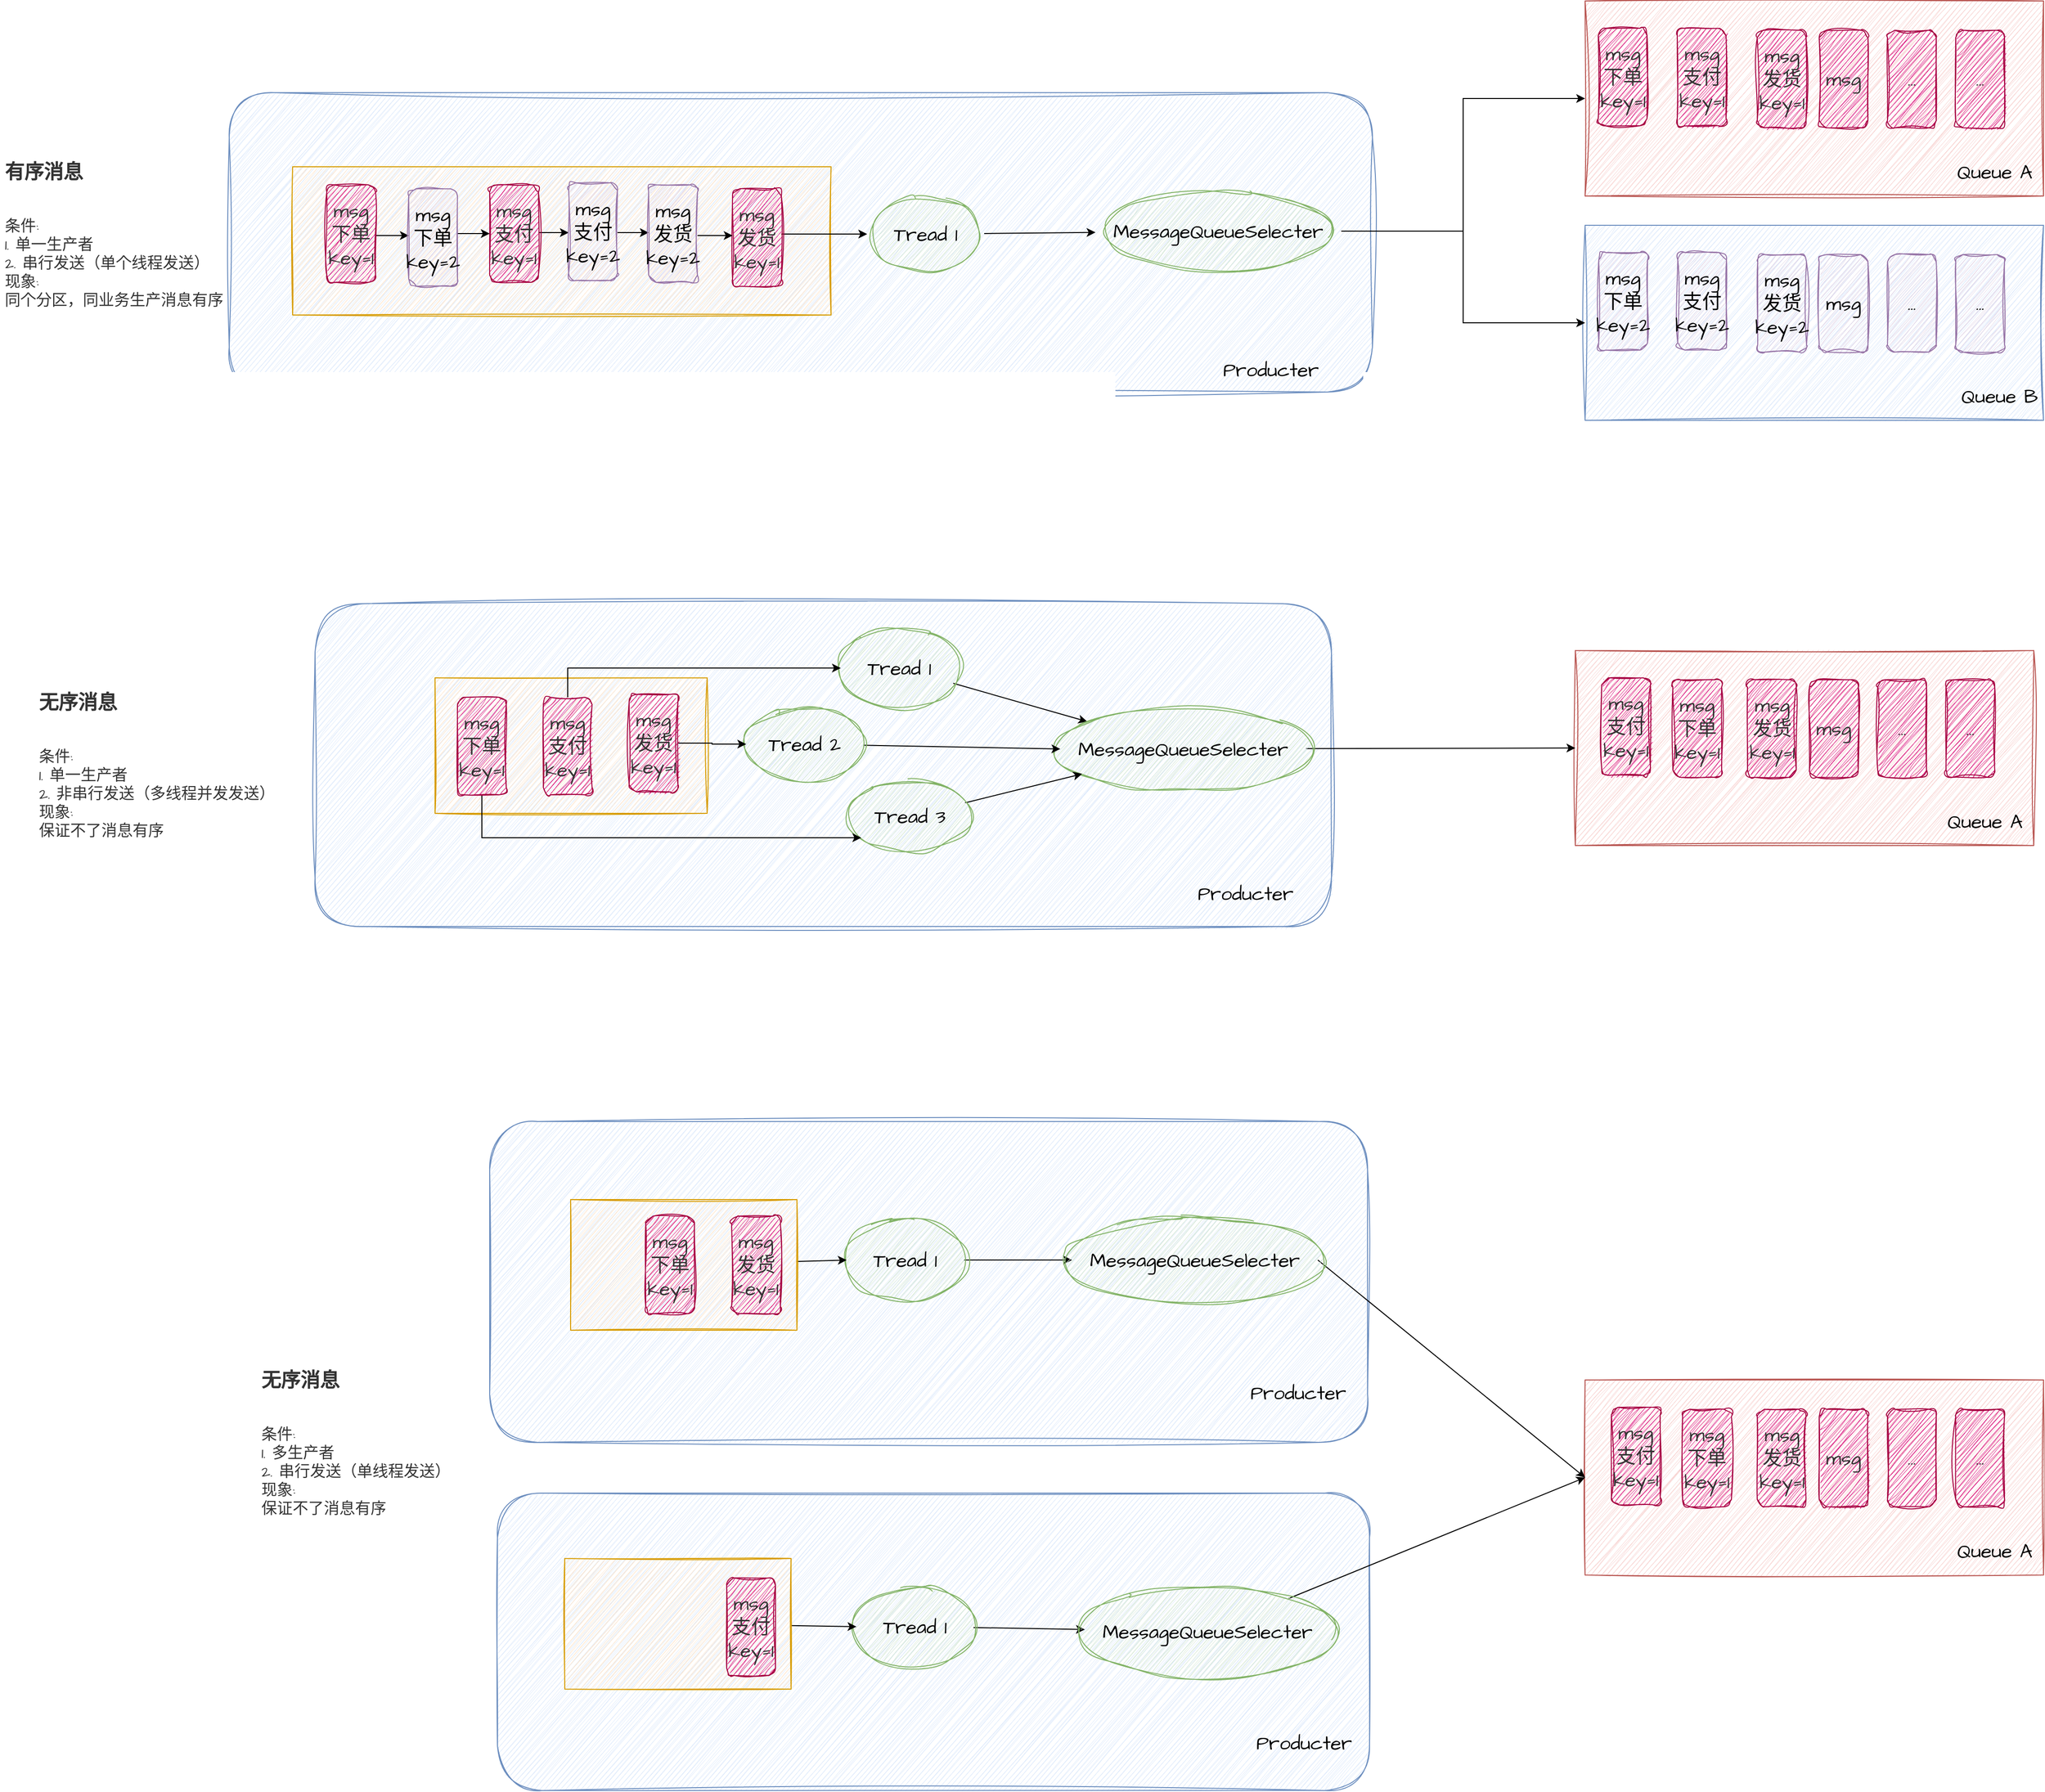 <mxfile version="20.4.1" type="github">
  <diagram id="t6OHfR6FmyxQkKUDszNN" name="第 1 页">
    <mxGraphModel dx="3137" dy="736" grid="0" gridSize="10" guides="1" tooltips="1" connect="1" arrows="1" fold="1" page="1" pageScale="1" pageWidth="827" pageHeight="1169" math="0" shadow="0">
      <root>
        <mxCell id="0" />
        <mxCell id="1" parent="0" />
        <mxCell id="eC4Hnao7uJymBbSfjqEv-2" value="" style="rounded=1;whiteSpace=wrap;html=1;sketch=1;hachureGap=4;jiggle=2;fontFamily=Architects Daughter;fontSource=https%3A%2F%2Ffonts.googleapis.com%2Fcss%3Ffamily%3DArchitects%2BDaughter;fontSize=20;fillColor=#dae8fc;strokeColor=#6c8ebf;" parent="1" vertex="1">
          <mxGeometry x="-1210" y="114" width="1172" height="307" as="geometry" />
        </mxCell>
        <mxCell id="eC4Hnao7uJymBbSfjqEv-3" value="" style="rounded=0;whiteSpace=wrap;html=1;sketch=1;hachureGap=4;jiggle=2;fontFamily=Architects Daughter;fontSource=https%3A%2F%2Ffonts.googleapis.com%2Fcss%3Ffamily%3DArchitects%2BDaughter;fontSize=20;fillColor=#f8cecc;strokeColor=#b85450;" parent="1" vertex="1">
          <mxGeometry x="180" y="20" width="470" height="200" as="geometry" />
        </mxCell>
        <mxCell id="eC4Hnao7uJymBbSfjqEv-7" value="Queue A" style="text;html=1;strokeColor=none;fillColor=none;align=center;verticalAlign=middle;whiteSpace=wrap;rounded=0;sketch=1;hachureGap=4;jiggle=2;fontFamily=Architects Daughter;fontSource=https%3A%2F%2Ffonts.googleapis.com%2Fcss%3Ffamily%3DArchitects%2BDaughter;fontSize=20;" parent="1" vertex="1">
          <mxGeometry x="560" y="180" width="80" height="30" as="geometry" />
        </mxCell>
        <mxCell id="eC4Hnao7uJymBbSfjqEv-11" value="msg" style="rounded=1;whiteSpace=wrap;html=1;sketch=1;hachureGap=4;jiggle=2;fontFamily=Architects Daughter;fontSource=https%3A%2F%2Ffonts.googleapis.com%2Fcss%3Ffamily%3DArchitects%2BDaughter;fontSize=20;fillColor=#d80073;strokeColor=#A50040;fontColor=#333333;" parent="1" vertex="1">
          <mxGeometry x="420" y="50" width="50" height="100" as="geometry" />
        </mxCell>
        <mxCell id="eC4Hnao7uJymBbSfjqEv-12" value="..." style="rounded=1;whiteSpace=wrap;html=1;sketch=1;hachureGap=4;jiggle=2;fontFamily=Architects Daughter;fontSource=https%3A%2F%2Ffonts.googleapis.com%2Fcss%3Ffamily%3DArchitects%2BDaughter;fontSize=20;fillColor=#d80073;strokeColor=#A50040;fontColor=#333333;" parent="1" vertex="1">
          <mxGeometry x="490" y="50" width="50" height="100" as="geometry" />
        </mxCell>
        <mxCell id="eC4Hnao7uJymBbSfjqEv-13" value="..." style="rounded=1;whiteSpace=wrap;html=1;sketch=1;hachureGap=4;jiggle=2;fontFamily=Architects Daughter;fontSource=https%3A%2F%2Ffonts.googleapis.com%2Fcss%3Ffamily%3DArchitects%2BDaughter;fontSize=20;fillColor=#d80073;strokeColor=#A50040;fontColor=#333333;" parent="1" vertex="1">
          <mxGeometry x="560" y="50" width="50" height="100" as="geometry" />
        </mxCell>
        <mxCell id="6XqoCP99UkAgxWEzy2gV-2" style="rounded=0;orthogonalLoop=1;jettySize=auto;html=1;" edge="1" parent="1" source="eC4Hnao7uJymBbSfjqEv-17" target="6XqoCP99UkAgxWEzy2gV-1">
          <mxGeometry relative="1" as="geometry" />
        </mxCell>
        <mxCell id="eC4Hnao7uJymBbSfjqEv-17" value="Tread 1" style="ellipse;whiteSpace=wrap;html=1;sketch=1;hachureGap=4;jiggle=2;fontFamily=Architects Daughter;fontSource=https%3A%2F%2Ffonts.googleapis.com%2Fcss%3Ffamily%3DArchitects%2BDaughter;fontSize=20;fillColor=#d5e8d4;strokeColor=#82b366;" parent="1" vertex="1">
          <mxGeometry x="-556" y="219" width="120" height="80" as="geometry" />
        </mxCell>
        <mxCell id="eC4Hnao7uJymBbSfjqEv-18" value="Producter" style="text;html=1;strokeColor=none;fillColor=none;align=center;verticalAlign=middle;whiteSpace=wrap;rounded=0;sketch=1;hachureGap=4;jiggle=2;fontFamily=Architects Daughter;fontSource=https%3A%2F%2Ffonts.googleapis.com%2Fcss%3Ffamily%3DArchitects%2BDaughter;fontSize=20;" parent="1" vertex="1">
          <mxGeometry x="-172" y="383" width="60" height="30" as="geometry" />
        </mxCell>
        <mxCell id="eC4Hnao7uJymBbSfjqEv-19" value="" style="rounded=0;whiteSpace=wrap;html=1;sketch=1;hachureGap=4;jiggle=2;fontFamily=Architects Daughter;fontSource=https%3A%2F%2Ffonts.googleapis.com%2Fcss%3Ffamily%3DArchitects%2BDaughter;fontSize=20;fillColor=#dae8fc;strokeColor=#6c8ebf;" parent="1" vertex="1">
          <mxGeometry x="180" y="250" width="470" height="200" as="geometry" />
        </mxCell>
        <mxCell id="eC4Hnao7uJymBbSfjqEv-20" value="Queue B" style="text;html=1;strokeColor=none;fillColor=none;align=center;verticalAlign=middle;whiteSpace=wrap;rounded=0;sketch=1;hachureGap=4;jiggle=2;fontFamily=Architects Daughter;fontSource=https%3A%2F%2Ffonts.googleapis.com%2Fcss%3Ffamily%3DArchitects%2BDaughter;fontSize=20;" parent="1" vertex="1">
          <mxGeometry x="560" y="410" width="90" height="30" as="geometry" />
        </mxCell>
        <mxCell id="eC4Hnao7uJymBbSfjqEv-24" value="msg" style="rounded=1;whiteSpace=wrap;html=1;sketch=1;hachureGap=4;jiggle=2;fontFamily=Architects Daughter;fontSource=https%3A%2F%2Ffonts.googleapis.com%2Fcss%3Ffamily%3DArchitects%2BDaughter;fontSize=20;fillColor=#e1d5e7;strokeColor=#9673a6;" parent="1" vertex="1">
          <mxGeometry x="420" y="280" width="50" height="100" as="geometry" />
        </mxCell>
        <mxCell id="eC4Hnao7uJymBbSfjqEv-25" value="..." style="rounded=1;whiteSpace=wrap;html=1;sketch=1;hachureGap=4;jiggle=2;fontFamily=Architects Daughter;fontSource=https%3A%2F%2Ffonts.googleapis.com%2Fcss%3Ffamily%3DArchitects%2BDaughter;fontSize=20;fillColor=#e1d5e7;strokeColor=#9673a6;" parent="1" vertex="1">
          <mxGeometry x="490" y="280" width="50" height="100" as="geometry" />
        </mxCell>
        <mxCell id="eC4Hnao7uJymBbSfjqEv-26" value="..." style="rounded=1;whiteSpace=wrap;html=1;sketch=1;hachureGap=4;jiggle=2;fontFamily=Architects Daughter;fontSource=https%3A%2F%2Ffonts.googleapis.com%2Fcss%3Ffamily%3DArchitects%2BDaughter;fontSize=20;fillColor=#e1d5e7;strokeColor=#9673a6;" parent="1" vertex="1">
          <mxGeometry x="560" y="280" width="50" height="100" as="geometry" />
        </mxCell>
        <mxCell id="eC4Hnao7uJymBbSfjqEv-27" value="&lt;h1&gt;&lt;font style=&quot;font-size: 20px; line-height: 0.8;&quot;&gt;有序消息&lt;/font&gt;&lt;/h1&gt;&lt;div style=&quot;font-size: 16px;&quot;&gt;条件:&lt;/div&gt;&lt;div style=&quot;font-size: 16px;&quot;&gt;1. 单一生产者&lt;/div&gt;&lt;div style=&quot;font-size: 16px;&quot;&gt;&lt;font style=&quot;font-size: 16px;&quot;&gt;2. 串行发送（单个线程发送）&lt;/font&gt;&lt;/div&gt;&lt;div style=&quot;font-size: 16px;&quot;&gt;现象:&lt;/div&gt;&lt;div style=&quot;font-size: 16px;&quot;&gt;同个分区，同业务生产消息有序&lt;/div&gt;" style="text;html=1;strokeColor=none;fillColor=none;spacing=5;spacingTop=-20;whiteSpace=wrap;overflow=hidden;rounded=0;sketch=1;hachureGap=4;jiggle=2;fontFamily=Architects Daughter;fontSource=https%3A%2F%2Ffonts.googleapis.com%2Fcss%3Ffamily%3DArchitects%2BDaughter;fontSize=20;fontColor=#333333;" parent="1" vertex="1">
          <mxGeometry x="-1445" y="150" width="300" height="200" as="geometry" />
        </mxCell>
        <mxCell id="eC4Hnao7uJymBbSfjqEv-28" value="msg&lt;br&gt;下单&lt;br&gt;key=1" style="rounded=1;whiteSpace=wrap;html=1;sketch=1;hachureGap=4;jiggle=2;fontFamily=Architects Daughter;fontSource=https%3A%2F%2Ffonts.googleapis.com%2Fcss%3Ffamily%3DArchitects%2BDaughter;fontSize=20;fillColor=#d80073;strokeColor=#A50040;fontColor=#333333;" parent="1" vertex="1">
          <mxGeometry x="193.5" y="48" width="50" height="100" as="geometry" />
        </mxCell>
        <mxCell id="6XqoCP99UkAgxWEzy2gV-5" style="edgeStyle=orthogonalEdgeStyle;rounded=0;orthogonalLoop=1;jettySize=auto;html=1;entryX=0;entryY=0.5;entryDx=0;entryDy=0;" edge="1" parent="1" source="6XqoCP99UkAgxWEzy2gV-1" target="eC4Hnao7uJymBbSfjqEv-3">
          <mxGeometry relative="1" as="geometry" />
        </mxCell>
        <mxCell id="6XqoCP99UkAgxWEzy2gV-6" style="edgeStyle=orthogonalEdgeStyle;rounded=0;orthogonalLoop=1;jettySize=auto;html=1;exitX=1;exitY=0.5;exitDx=0;exitDy=0;entryX=0;entryY=0.5;entryDx=0;entryDy=0;" edge="1" parent="1" source="6XqoCP99UkAgxWEzy2gV-1" target="eC4Hnao7uJymBbSfjqEv-19">
          <mxGeometry relative="1" as="geometry" />
        </mxCell>
        <mxCell id="6XqoCP99UkAgxWEzy2gV-1" value="MessageQueueSelecter" style="ellipse;whiteSpace=wrap;html=1;sketch=1;hachureGap=4;jiggle=2;fontFamily=Architects Daughter;fontSource=https%3A%2F%2Ffonts.googleapis.com%2Fcss%3Ffamily%3DArchitects%2BDaughter;fontSize=20;fillColor=#d5e8d4;strokeColor=#82b366;" vertex="1" parent="1">
          <mxGeometry x="-322" y="211" width="252" height="90" as="geometry" />
        </mxCell>
        <mxCell id="6XqoCP99UkAgxWEzy2gV-3" value="msg&lt;br&gt;支付&lt;br&gt;key=1" style="rounded=1;whiteSpace=wrap;html=1;sketch=1;hachureGap=4;jiggle=2;fontFamily=Architects Daughter;fontSource=https%3A%2F%2Ffonts.googleapis.com%2Fcss%3Ffamily%3DArchitects%2BDaughter;fontSize=20;fillColor=#d80073;strokeColor=#A50040;fontColor=#333333;" vertex="1" parent="1">
          <mxGeometry x="274.5" y="48" width="50" height="100" as="geometry" />
        </mxCell>
        <mxCell id="6XqoCP99UkAgxWEzy2gV-4" value="msg&lt;br&gt;发货&lt;br&gt;key=1" style="rounded=1;whiteSpace=wrap;html=1;sketch=1;hachureGap=4;jiggle=2;fontFamily=Architects Daughter;fontSource=https%3A%2F%2Ffonts.googleapis.com%2Fcss%3Ffamily%3DArchitects%2BDaughter;fontSize=20;fillColor=#d80073;strokeColor=#A50040;fontColor=#333333;" vertex="1" parent="1">
          <mxGeometry x="356.5" y="50" width="50" height="100" as="geometry" />
        </mxCell>
        <mxCell id="6XqoCP99UkAgxWEzy2gV-7" value="msg&lt;br&gt;下单&lt;br&gt;key=2" style="rounded=1;whiteSpace=wrap;html=1;sketch=1;hachureGap=4;jiggle=2;fontFamily=Architects Daughter;fontSource=https%3A%2F%2Ffonts.googleapis.com%2Fcss%3Ffamily%3DArchitects%2BDaughter;fontSize=20;fillColor=#e1d5e7;strokeColor=#9673a6;" vertex="1" parent="1">
          <mxGeometry x="194" y="278" width="50" height="100" as="geometry" />
        </mxCell>
        <mxCell id="6XqoCP99UkAgxWEzy2gV-8" value="msg&lt;br&gt;支付&lt;br&gt;key=2" style="rounded=1;whiteSpace=wrap;html=1;sketch=1;hachureGap=4;jiggle=2;fontFamily=Architects Daughter;fontSource=https%3A%2F%2Ffonts.googleapis.com%2Fcss%3Ffamily%3DArchitects%2BDaughter;fontSize=20;fillColor=#e1d5e7;strokeColor=#9673a6;" vertex="1" parent="1">
          <mxGeometry x="275" y="278" width="50" height="100" as="geometry" />
        </mxCell>
        <mxCell id="6XqoCP99UkAgxWEzy2gV-9" value="msg&lt;br&gt;发货&lt;br&gt;key=2" style="rounded=1;whiteSpace=wrap;html=1;sketch=1;hachureGap=4;jiggle=2;fontFamily=Architects Daughter;fontSource=https%3A%2F%2Ffonts.googleapis.com%2Fcss%3Ffamily%3DArchitects%2BDaughter;fontSize=20;fillColor=#e1d5e7;strokeColor=#9673a6;" vertex="1" parent="1">
          <mxGeometry x="357" y="280" width="50" height="100" as="geometry" />
        </mxCell>
        <mxCell id="6XqoCP99UkAgxWEzy2gV-16" value="" style="rounded=1;whiteSpace=wrap;html=1;sketch=1;hachureGap=4;jiggle=2;fontFamily=Architects Daughter;fontSource=https%3A%2F%2Ffonts.googleapis.com%2Fcss%3Ffamily%3DArchitects%2BDaughter;fontSize=20;fillColor=#dae8fc;strokeColor=#6c8ebf;" vertex="1" parent="1">
          <mxGeometry x="-1122" y="638" width="1042" height="331" as="geometry" />
        </mxCell>
        <mxCell id="6XqoCP99UkAgxWEzy2gV-17" value="" style="rounded=0;whiteSpace=wrap;html=1;sketch=1;hachureGap=4;jiggle=2;fontFamily=Architects Daughter;fontSource=https%3A%2F%2Ffonts.googleapis.com%2Fcss%3Ffamily%3DArchitects%2BDaughter;fontSize=20;fillColor=#f8cecc;strokeColor=#b85450;" vertex="1" parent="1">
          <mxGeometry x="170" y="686" width="470" height="200" as="geometry" />
        </mxCell>
        <mxCell id="6XqoCP99UkAgxWEzy2gV-18" value="Queue A" style="text;html=1;strokeColor=none;fillColor=none;align=center;verticalAlign=middle;whiteSpace=wrap;rounded=0;sketch=1;hachureGap=4;jiggle=2;fontFamily=Architects Daughter;fontSource=https%3A%2F%2Ffonts.googleapis.com%2Fcss%3Ffamily%3DArchitects%2BDaughter;fontSize=20;" vertex="1" parent="1">
          <mxGeometry x="550" y="846" width="80" height="30" as="geometry" />
        </mxCell>
        <mxCell id="6XqoCP99UkAgxWEzy2gV-19" value="msg" style="rounded=1;whiteSpace=wrap;html=1;sketch=1;hachureGap=4;jiggle=2;fontFamily=Architects Daughter;fontSource=https%3A%2F%2Ffonts.googleapis.com%2Fcss%3Ffamily%3DArchitects%2BDaughter;fontSize=20;fillColor=#d80073;strokeColor=#A50040;fontColor=#333333;" vertex="1" parent="1">
          <mxGeometry x="410" y="716" width="50" height="100" as="geometry" />
        </mxCell>
        <mxCell id="6XqoCP99UkAgxWEzy2gV-20" value="..." style="rounded=1;whiteSpace=wrap;html=1;sketch=1;hachureGap=4;jiggle=2;fontFamily=Architects Daughter;fontSource=https%3A%2F%2Ffonts.googleapis.com%2Fcss%3Ffamily%3DArchitects%2BDaughter;fontSize=20;fillColor=#d80073;strokeColor=#A50040;fontColor=#333333;" vertex="1" parent="1">
          <mxGeometry x="480" y="716" width="50" height="100" as="geometry" />
        </mxCell>
        <mxCell id="6XqoCP99UkAgxWEzy2gV-21" value="..." style="rounded=1;whiteSpace=wrap;html=1;sketch=1;hachureGap=4;jiggle=2;fontFamily=Architects Daughter;fontSource=https%3A%2F%2Ffonts.googleapis.com%2Fcss%3Ffamily%3DArchitects%2BDaughter;fontSize=20;fillColor=#d80073;strokeColor=#A50040;fontColor=#333333;" vertex="1" parent="1">
          <mxGeometry x="550" y="716" width="50" height="100" as="geometry" />
        </mxCell>
        <mxCell id="6XqoCP99UkAgxWEzy2gV-22" style="rounded=0;orthogonalLoop=1;jettySize=auto;html=1;" edge="1" parent="1" source="6XqoCP99UkAgxWEzy2gV-23" target="6XqoCP99UkAgxWEzy2gV-33">
          <mxGeometry relative="1" as="geometry" />
        </mxCell>
        <mxCell id="6XqoCP99UkAgxWEzy2gV-23" value="Tread 1" style="ellipse;whiteSpace=wrap;html=1;sketch=1;hachureGap=4;jiggle=2;fontFamily=Architects Daughter;fontSource=https%3A%2F%2Ffonts.googleapis.com%2Fcss%3Ffamily%3DArchitects%2BDaughter;fontSize=20;fillColor=#d5e8d4;strokeColor=#82b366;" vertex="1" parent="1">
          <mxGeometry x="-583" y="664" width="120" height="80" as="geometry" />
        </mxCell>
        <mxCell id="6XqoCP99UkAgxWEzy2gV-24" value="Producter" style="text;html=1;strokeColor=none;fillColor=none;align=center;verticalAlign=middle;whiteSpace=wrap;rounded=0;sketch=1;hachureGap=4;jiggle=2;fontFamily=Architects Daughter;fontSource=https%3A%2F%2Ffonts.googleapis.com%2Fcss%3Ffamily%3DArchitects%2BDaughter;fontSize=20;" vertex="1" parent="1">
          <mxGeometry x="-198" y="920" width="60" height="30" as="geometry" />
        </mxCell>
        <mxCell id="6XqoCP99UkAgxWEzy2gV-30" value="msg&lt;br&gt;下单&lt;br&gt;key=1" style="rounded=1;whiteSpace=wrap;html=1;sketch=1;hachureGap=4;jiggle=2;fontFamily=Architects Daughter;fontSource=https%3A%2F%2Ffonts.googleapis.com%2Fcss%3Ffamily%3DArchitects%2BDaughter;fontSize=20;fillColor=#d80073;strokeColor=#A50040;fontColor=#333333;" vertex="1" parent="1">
          <mxGeometry x="270" y="716" width="50" height="100" as="geometry" />
        </mxCell>
        <mxCell id="6XqoCP99UkAgxWEzy2gV-31" style="rounded=0;orthogonalLoop=1;jettySize=auto;html=1;entryX=0;entryY=0.5;entryDx=0;entryDy=0;" edge="1" parent="1" source="6XqoCP99UkAgxWEzy2gV-33" target="6XqoCP99UkAgxWEzy2gV-17">
          <mxGeometry relative="1" as="geometry" />
        </mxCell>
        <mxCell id="6XqoCP99UkAgxWEzy2gV-33" value="MessageQueueSelecter" style="ellipse;whiteSpace=wrap;html=1;sketch=1;hachureGap=4;jiggle=2;fontFamily=Architects Daughter;fontSource=https%3A%2F%2Ffonts.googleapis.com%2Fcss%3Ffamily%3DArchitects%2BDaughter;fontSize=20;fillColor=#d5e8d4;strokeColor=#82b366;" vertex="1" parent="1">
          <mxGeometry x="-358" y="742" width="252" height="90" as="geometry" />
        </mxCell>
        <mxCell id="6XqoCP99UkAgxWEzy2gV-34" value="msg&lt;br&gt;支付&lt;br&gt;key=1" style="rounded=1;whiteSpace=wrap;html=1;sketch=1;hachureGap=4;jiggle=2;fontFamily=Architects Daughter;fontSource=https%3A%2F%2Ffonts.googleapis.com%2Fcss%3Ffamily%3DArchitects%2BDaughter;fontSize=20;fillColor=#d80073;strokeColor=#A50040;fontColor=#333333;" vertex="1" parent="1">
          <mxGeometry x="197" y="714" width="50" height="100" as="geometry" />
        </mxCell>
        <mxCell id="6XqoCP99UkAgxWEzy2gV-35" value="msg&lt;br&gt;发货&lt;br&gt;key=1" style="rounded=1;whiteSpace=wrap;html=1;sketch=1;hachureGap=4;jiggle=2;fontFamily=Architects Daughter;fontSource=https%3A%2F%2Ffonts.googleapis.com%2Fcss%3Ffamily%3DArchitects%2BDaughter;fontSize=20;fillColor=#d80073;strokeColor=#A50040;fontColor=#333333;" vertex="1" parent="1">
          <mxGeometry x="346.5" y="716" width="50" height="100" as="geometry" />
        </mxCell>
        <mxCell id="6XqoCP99UkAgxWEzy2gV-48" style="edgeStyle=none;rounded=0;orthogonalLoop=1;jettySize=auto;html=1;" edge="1" parent="1" source="6XqoCP99UkAgxWEzy2gV-45" target="6XqoCP99UkAgxWEzy2gV-33">
          <mxGeometry relative="1" as="geometry" />
        </mxCell>
        <mxCell id="6XqoCP99UkAgxWEzy2gV-45" value="Tread 3" style="ellipse;whiteSpace=wrap;html=1;sketch=1;hachureGap=4;jiggle=2;fontFamily=Architects Daughter;fontSource=https%3A%2F%2Ffonts.googleapis.com%2Fcss%3Ffamily%3DArchitects%2BDaughter;fontSize=20;fillColor=#d5e8d4;strokeColor=#82b366;" vertex="1" parent="1">
          <mxGeometry x="-572" y="816" width="120" height="80" as="geometry" />
        </mxCell>
        <mxCell id="6XqoCP99UkAgxWEzy2gV-47" style="edgeStyle=none;rounded=0;orthogonalLoop=1;jettySize=auto;html=1;entryX=0;entryY=0.5;entryDx=0;entryDy=0;" edge="1" parent="1" source="6XqoCP99UkAgxWEzy2gV-46" target="6XqoCP99UkAgxWEzy2gV-33">
          <mxGeometry relative="1" as="geometry" />
        </mxCell>
        <mxCell id="6XqoCP99UkAgxWEzy2gV-46" value="Tread 2" style="ellipse;whiteSpace=wrap;html=1;sketch=1;hachureGap=4;jiggle=2;fontFamily=Architects Daughter;fontSource=https%3A%2F%2Ffonts.googleapis.com%2Fcss%3Ffamily%3DArchitects%2BDaughter;fontSize=20;fillColor=#d5e8d4;strokeColor=#82b366;" vertex="1" parent="1">
          <mxGeometry x="-680" y="742" width="120" height="80" as="geometry" />
        </mxCell>
        <mxCell id="6XqoCP99UkAgxWEzy2gV-49" value="" style="rounded=1;whiteSpace=wrap;html=1;sketch=1;hachureGap=4;jiggle=2;fontFamily=Architects Daughter;fontSource=https%3A%2F%2Ffonts.googleapis.com%2Fcss%3Ffamily%3DArchitects%2BDaughter;fontSize=20;fillColor=#dae8fc;strokeColor=#6c8ebf;" vertex="1" parent="1">
          <mxGeometry x="-943" y="1169" width="900" height="329" as="geometry" />
        </mxCell>
        <mxCell id="6XqoCP99UkAgxWEzy2gV-50" value="" style="rounded=0;whiteSpace=wrap;html=1;sketch=1;hachureGap=4;jiggle=2;fontFamily=Architects Daughter;fontSource=https%3A%2F%2Ffonts.googleapis.com%2Fcss%3Ffamily%3DArchitects%2BDaughter;fontSize=20;fillColor=#f8cecc;strokeColor=#b85450;" vertex="1" parent="1">
          <mxGeometry x="180" y="1434" width="470" height="200" as="geometry" />
        </mxCell>
        <mxCell id="6XqoCP99UkAgxWEzy2gV-51" value="Queue A" style="text;html=1;strokeColor=none;fillColor=none;align=center;verticalAlign=middle;whiteSpace=wrap;rounded=0;sketch=1;hachureGap=4;jiggle=2;fontFamily=Architects Daughter;fontSource=https%3A%2F%2Ffonts.googleapis.com%2Fcss%3Ffamily%3DArchitects%2BDaughter;fontSize=20;" vertex="1" parent="1">
          <mxGeometry x="560" y="1594" width="80" height="30" as="geometry" />
        </mxCell>
        <mxCell id="6XqoCP99UkAgxWEzy2gV-52" value="msg" style="rounded=1;whiteSpace=wrap;html=1;sketch=1;hachureGap=4;jiggle=2;fontFamily=Architects Daughter;fontSource=https%3A%2F%2Ffonts.googleapis.com%2Fcss%3Ffamily%3DArchitects%2BDaughter;fontSize=20;fillColor=#d80073;strokeColor=#A50040;fontColor=#333333;" vertex="1" parent="1">
          <mxGeometry x="420" y="1464" width="50" height="100" as="geometry" />
        </mxCell>
        <mxCell id="6XqoCP99UkAgxWEzy2gV-53" value="..." style="rounded=1;whiteSpace=wrap;html=1;sketch=1;hachureGap=4;jiggle=2;fontFamily=Architects Daughter;fontSource=https%3A%2F%2Ffonts.googleapis.com%2Fcss%3Ffamily%3DArchitects%2BDaughter;fontSize=20;fillColor=#d80073;strokeColor=#A50040;fontColor=#333333;" vertex="1" parent="1">
          <mxGeometry x="490" y="1464" width="50" height="100" as="geometry" />
        </mxCell>
        <mxCell id="6XqoCP99UkAgxWEzy2gV-54" value="..." style="rounded=1;whiteSpace=wrap;html=1;sketch=1;hachureGap=4;jiggle=2;fontFamily=Architects Daughter;fontSource=https%3A%2F%2Ffonts.googleapis.com%2Fcss%3Ffamily%3DArchitects%2BDaughter;fontSize=20;fillColor=#d80073;strokeColor=#A50040;fontColor=#333333;" vertex="1" parent="1">
          <mxGeometry x="560" y="1464" width="50" height="100" as="geometry" />
        </mxCell>
        <mxCell id="6XqoCP99UkAgxWEzy2gV-55" style="rounded=0;orthogonalLoop=1;jettySize=auto;html=1;" edge="1" parent="1" source="6XqoCP99UkAgxWEzy2gV-56" target="6XqoCP99UkAgxWEzy2gV-66">
          <mxGeometry relative="1" as="geometry" />
        </mxCell>
        <mxCell id="6XqoCP99UkAgxWEzy2gV-56" value="Tread 1" style="ellipse;whiteSpace=wrap;html=1;sketch=1;hachureGap=4;jiggle=2;fontFamily=Architects Daughter;fontSource=https%3A%2F%2Ffonts.googleapis.com%2Fcss%3Ffamily%3DArchitects%2BDaughter;fontSize=20;fillColor=#d5e8d4;strokeColor=#82b366;" vertex="1" parent="1">
          <mxGeometry x="-577" y="1271" width="120" height="80" as="geometry" />
        </mxCell>
        <mxCell id="6XqoCP99UkAgxWEzy2gV-57" value="Producter" style="text;html=1;strokeColor=none;fillColor=none;align=center;verticalAlign=middle;whiteSpace=wrap;rounded=0;sketch=1;hachureGap=4;jiggle=2;fontFamily=Architects Daughter;fontSource=https%3A%2F%2Ffonts.googleapis.com%2Fcss%3Ffamily%3DArchitects%2BDaughter;fontSize=20;" vertex="1" parent="1">
          <mxGeometry x="-144" y="1432" width="60" height="30" as="geometry" />
        </mxCell>
        <mxCell id="6XqoCP99UkAgxWEzy2gV-63" value="msg&lt;br&gt;下单&lt;br&gt;key=1" style="rounded=1;whiteSpace=wrap;html=1;sketch=1;hachureGap=4;jiggle=2;fontFamily=Architects Daughter;fontSource=https%3A%2F%2Ffonts.googleapis.com%2Fcss%3Ffamily%3DArchitects%2BDaughter;fontSize=20;fillColor=#d80073;strokeColor=#A50040;fontColor=#333333;" vertex="1" parent="1">
          <mxGeometry x="280" y="1464" width="50" height="100" as="geometry" />
        </mxCell>
        <mxCell id="6XqoCP99UkAgxWEzy2gV-65" style="rounded=0;orthogonalLoop=1;jettySize=auto;html=1;exitX=1;exitY=0.5;exitDx=0;exitDy=0;entryX=0;entryY=0.5;entryDx=0;entryDy=0;" edge="1" parent="1" source="6XqoCP99UkAgxWEzy2gV-66" target="6XqoCP99UkAgxWEzy2gV-50">
          <mxGeometry relative="1" as="geometry">
            <mxPoint x="210" y="1623" as="targetPoint" />
          </mxGeometry>
        </mxCell>
        <mxCell id="6XqoCP99UkAgxWEzy2gV-66" value="MessageQueueSelecter" style="ellipse;whiteSpace=wrap;html=1;sketch=1;hachureGap=4;jiggle=2;fontFamily=Architects Daughter;fontSource=https%3A%2F%2Ffonts.googleapis.com%2Fcss%3Ffamily%3DArchitects%2BDaughter;fontSize=20;fillColor=#d5e8d4;strokeColor=#82b366;" vertex="1" parent="1">
          <mxGeometry x="-346" y="1266" width="252" height="90" as="geometry" />
        </mxCell>
        <mxCell id="6XqoCP99UkAgxWEzy2gV-67" value="msg&lt;br&gt;支付&lt;br&gt;key=1" style="rounded=1;whiteSpace=wrap;html=1;sketch=1;hachureGap=4;jiggle=2;fontFamily=Architects Daughter;fontSource=https%3A%2F%2Ffonts.googleapis.com%2Fcss%3Ffamily%3DArchitects%2BDaughter;fontSize=20;fillColor=#d80073;strokeColor=#A50040;fontColor=#333333;" vertex="1" parent="1">
          <mxGeometry x="207" y="1462" width="50" height="100" as="geometry" />
        </mxCell>
        <mxCell id="6XqoCP99UkAgxWEzy2gV-68" value="msg&lt;br&gt;发货&lt;br&gt;key=1" style="rounded=1;whiteSpace=wrap;html=1;sketch=1;hachureGap=4;jiggle=2;fontFamily=Architects Daughter;fontSource=https%3A%2F%2Ffonts.googleapis.com%2Fcss%3Ffamily%3DArchitects%2BDaughter;fontSize=20;fillColor=#d80073;strokeColor=#A50040;fontColor=#333333;" vertex="1" parent="1">
          <mxGeometry x="356.5" y="1464" width="50" height="100" as="geometry" />
        </mxCell>
        <mxCell id="6XqoCP99UkAgxWEzy2gV-83" value="" style="rounded=1;whiteSpace=wrap;html=1;sketch=1;hachureGap=4;jiggle=2;fontFamily=Architects Daughter;fontSource=https%3A%2F%2Ffonts.googleapis.com%2Fcss%3Ffamily%3DArchitects%2BDaughter;fontSize=20;fillColor=#dae8fc;strokeColor=#6c8ebf;" vertex="1" parent="1">
          <mxGeometry x="-935" y="1550" width="894" height="305" as="geometry" />
        </mxCell>
        <mxCell id="6XqoCP99UkAgxWEzy2gV-84" style="rounded=0;orthogonalLoop=1;jettySize=auto;html=1;" edge="1" parent="1" source="6XqoCP99UkAgxWEzy2gV-85" target="6XqoCP99UkAgxWEzy2gV-87">
          <mxGeometry relative="1" as="geometry" />
        </mxCell>
        <mxCell id="6XqoCP99UkAgxWEzy2gV-85" value="Tread 1" style="ellipse;whiteSpace=wrap;html=1;sketch=1;hachureGap=4;jiggle=2;fontFamily=Architects Daughter;fontSource=https%3A%2F%2Ffonts.googleapis.com%2Fcss%3Ffamily%3DArchitects%2BDaughter;fontSize=20;fillColor=#d5e8d4;strokeColor=#82b366;" vertex="1" parent="1">
          <mxGeometry x="-567" y="1647" width="120" height="80" as="geometry" />
        </mxCell>
        <mxCell id="6XqoCP99UkAgxWEzy2gV-86" value="Producter" style="text;html=1;strokeColor=none;fillColor=none;align=center;verticalAlign=middle;whiteSpace=wrap;rounded=0;sketch=1;hachureGap=4;jiggle=2;fontFamily=Architects Daughter;fontSource=https%3A%2F%2Ffonts.googleapis.com%2Fcss%3Ffamily%3DArchitects%2BDaughter;fontSize=20;" vertex="1" parent="1">
          <mxGeometry x="-138" y="1791" width="60" height="30" as="geometry" />
        </mxCell>
        <mxCell id="6XqoCP99UkAgxWEzy2gV-93" style="edgeStyle=none;rounded=0;orthogonalLoop=1;jettySize=auto;html=1;entryX=0;entryY=0.5;entryDx=0;entryDy=0;" edge="1" parent="1" source="6XqoCP99UkAgxWEzy2gV-87" target="6XqoCP99UkAgxWEzy2gV-50">
          <mxGeometry relative="1" as="geometry" />
        </mxCell>
        <mxCell id="6XqoCP99UkAgxWEzy2gV-102" style="edgeStyle=none;rounded=0;orthogonalLoop=1;jettySize=auto;html=1;entryX=0;entryY=0.5;entryDx=0;entryDy=0;" edge="1" parent="1" source="6XqoCP99UkAgxWEzy2gV-98" target="6XqoCP99UkAgxWEzy2gV-56">
          <mxGeometry relative="1" as="geometry" />
        </mxCell>
        <mxCell id="6XqoCP99UkAgxWEzy2gV-98" value="" style="rounded=0;whiteSpace=wrap;html=1;fillColor=#ffe6cc;strokeColor=#d79b00;sketch=1;" vertex="1" parent="1">
          <mxGeometry x="-860" y="1249" width="232" height="134" as="geometry" />
        </mxCell>
        <mxCell id="6XqoCP99UkAgxWEzy2gV-87" value="MessageQueueSelecter" style="ellipse;whiteSpace=wrap;html=1;sketch=1;hachureGap=4;jiggle=2;fontFamily=Architects Daughter;fontSource=https%3A%2F%2Ffonts.googleapis.com%2Fcss%3Ffamily%3DArchitects%2BDaughter;fontSize=20;fillColor=#d5e8d4;strokeColor=#82b366;" vertex="1" parent="1">
          <mxGeometry x="-333" y="1647" width="252" height="90" as="geometry" />
        </mxCell>
        <mxCell id="6XqoCP99UkAgxWEzy2gV-103" style="edgeStyle=none;rounded=0;orthogonalLoop=1;jettySize=auto;html=1;entryX=0;entryY=0.5;entryDx=0;entryDy=0;" edge="1" parent="1" source="6XqoCP99UkAgxWEzy2gV-97" target="6XqoCP99UkAgxWEzy2gV-85">
          <mxGeometry relative="1" as="geometry" />
        </mxCell>
        <mxCell id="6XqoCP99UkAgxWEzy2gV-97" value="" style="rounded=0;whiteSpace=wrap;html=1;fillColor=#ffe6cc;strokeColor=#d79b00;sketch=1;" vertex="1" parent="1">
          <mxGeometry x="-866" y="1617" width="232" height="134" as="geometry" />
        </mxCell>
        <mxCell id="6XqoCP99UkAgxWEzy2gV-73" value="msg&lt;br&gt;支付&lt;br&gt;key=1" style="rounded=1;whiteSpace=wrap;html=1;sketch=1;hachureGap=4;jiggle=2;fontFamily=Architects Daughter;fontSource=https%3A%2F%2Ffonts.googleapis.com%2Fcss%3Ffamily%3DArchitects%2BDaughter;fontSize=20;fillColor=#d80073;strokeColor=#A50040;fontColor=#333333;" vertex="1" parent="1">
          <mxGeometry x="-700" y="1637" width="50" height="100" as="geometry" />
        </mxCell>
        <mxCell id="6XqoCP99UkAgxWEzy2gV-72" value="msg&lt;br&gt;下单&lt;br&gt;key=1" style="rounded=1;whiteSpace=wrap;html=1;sketch=1;hachureGap=4;jiggle=2;fontFamily=Architects Daughter;fontSource=https%3A%2F%2Ffonts.googleapis.com%2Fcss%3Ffamily%3DArchitects%2BDaughter;fontSize=20;fillColor=#d80073;strokeColor=#A50040;fontColor=#333333;" vertex="1" parent="1">
          <mxGeometry x="-783" y="1266" width="50" height="100" as="geometry" />
        </mxCell>
        <mxCell id="6XqoCP99UkAgxWEzy2gV-74" value="msg&lt;br&gt;发货&lt;br&gt;key=1" style="rounded=1;whiteSpace=wrap;html=1;sketch=1;hachureGap=4;jiggle=2;fontFamily=Architects Daughter;fontSource=https%3A%2F%2Ffonts.googleapis.com%2Fcss%3Ffamily%3DArchitects%2BDaughter;fontSize=20;fillColor=#d80073;strokeColor=#A50040;fontColor=#333333;" vertex="1" parent="1">
          <mxGeometry x="-695" y="1266" width="50" height="100" as="geometry" />
        </mxCell>
        <mxCell id="6XqoCP99UkAgxWEzy2gV-105" value="" style="rounded=0;whiteSpace=wrap;html=1;fillColor=#ffe6cc;strokeColor=#d79b00;sketch=1;" vertex="1" parent="1">
          <mxGeometry x="-999" y="714" width="279" height="139" as="geometry" />
        </mxCell>
        <mxCell id="6XqoCP99UkAgxWEzy2gV-109" style="edgeStyle=elbowEdgeStyle;rounded=0;orthogonalLoop=1;jettySize=auto;html=1;elbow=vertical;exitX=0.5;exitY=1;exitDx=0;exitDy=0;" edge="1" parent="1" source="6XqoCP99UkAgxWEzy2gV-39" target="6XqoCP99UkAgxWEzy2gV-45">
          <mxGeometry relative="1" as="geometry">
            <Array as="points">
              <mxPoint x="-882" y="878" />
            </Array>
          </mxGeometry>
        </mxCell>
        <mxCell id="6XqoCP99UkAgxWEzy2gV-39" value="msg&lt;br&gt;下单&lt;br&gt;key=1" style="rounded=1;whiteSpace=wrap;html=1;sketch=1;hachureGap=4;jiggle=2;fontFamily=Architects Daughter;fontSource=https%3A%2F%2Ffonts.googleapis.com%2Fcss%3Ffamily%3DArchitects%2BDaughter;fontSize=20;fillColor=#d80073;strokeColor=#A50040;fontColor=#333333;" vertex="1" parent="1">
          <mxGeometry x="-976" y="734" width="50" height="100" as="geometry" />
        </mxCell>
        <mxCell id="6XqoCP99UkAgxWEzy2gV-107" style="edgeStyle=orthogonalEdgeStyle;rounded=0;orthogonalLoop=1;jettySize=auto;html=1;exitX=0.5;exitY=0;exitDx=0;exitDy=0;" edge="1" parent="1" source="6XqoCP99UkAgxWEzy2gV-40" target="6XqoCP99UkAgxWEzy2gV-23">
          <mxGeometry relative="1" as="geometry" />
        </mxCell>
        <mxCell id="6XqoCP99UkAgxWEzy2gV-40" value="msg&lt;br&gt;支付&lt;br&gt;key=1" style="rounded=1;whiteSpace=wrap;html=1;sketch=1;hachureGap=4;jiggle=2;fontFamily=Architects Daughter;fontSource=https%3A%2F%2Ffonts.googleapis.com%2Fcss%3Ffamily%3DArchitects%2BDaughter;fontSize=20;fillColor=#d80073;strokeColor=#A50040;fontColor=#333333;" vertex="1" parent="1">
          <mxGeometry x="-888" y="734" width="50" height="100" as="geometry" />
        </mxCell>
        <mxCell id="6XqoCP99UkAgxWEzy2gV-108" style="edgeStyle=orthogonalEdgeStyle;rounded=0;orthogonalLoop=1;jettySize=auto;html=1;entryX=0;entryY=0.5;entryDx=0;entryDy=0;" edge="1" parent="1" source="6XqoCP99UkAgxWEzy2gV-41" target="6XqoCP99UkAgxWEzy2gV-46">
          <mxGeometry relative="1" as="geometry" />
        </mxCell>
        <mxCell id="6XqoCP99UkAgxWEzy2gV-41" value="msg&lt;br&gt;发货&lt;br&gt;key=1" style="rounded=1;whiteSpace=wrap;html=1;sketch=1;hachureGap=4;jiggle=2;fontFamily=Architects Daughter;fontSource=https%3A%2F%2Ffonts.googleapis.com%2Fcss%3Ffamily%3DArchitects%2BDaughter;fontSize=20;fillColor=#d80073;strokeColor=#A50040;fontColor=#333333;" vertex="1" parent="1">
          <mxGeometry x="-800" y="731" width="50" height="100" as="geometry" />
        </mxCell>
        <mxCell id="6XqoCP99UkAgxWEzy2gV-111" value="" style="rounded=0;whiteSpace=wrap;html=1;fillColor=#ffe6cc;strokeColor=#d79b00;sketch=1;" vertex="1" parent="1">
          <mxGeometry x="-1145" y="190" width="552" height="152" as="geometry" />
        </mxCell>
        <mxCell id="6XqoCP99UkAgxWEzy2gV-118" style="edgeStyle=elbowEdgeStyle;rounded=0;orthogonalLoop=1;jettySize=auto;elbow=vertical;html=1;" edge="1" parent="1" source="6XqoCP99UkAgxWEzy2gV-10" target="6XqoCP99UkAgxWEzy2gV-13">
          <mxGeometry relative="1" as="geometry" />
        </mxCell>
        <mxCell id="6XqoCP99UkAgxWEzy2gV-10" value="msg&lt;br&gt;下单&lt;br&gt;key=1" style="rounded=1;whiteSpace=wrap;html=1;sketch=1;hachureGap=4;jiggle=2;fontFamily=Architects Daughter;fontSource=https%3A%2F%2Ffonts.googleapis.com%2Fcss%3Ffamily%3DArchitects%2BDaughter;fontSize=20;fillColor=#d80073;strokeColor=#A50040;fontColor=#333333;" vertex="1" parent="1">
          <mxGeometry x="-1110" y="208.5" width="50" height="100" as="geometry" />
        </mxCell>
        <mxCell id="6XqoCP99UkAgxWEzy2gV-116" style="edgeStyle=elbowEdgeStyle;rounded=0;orthogonalLoop=1;jettySize=auto;elbow=vertical;html=1;" edge="1" parent="1" source="6XqoCP99UkAgxWEzy2gV-11" target="6XqoCP99UkAgxWEzy2gV-14">
          <mxGeometry relative="1" as="geometry" />
        </mxCell>
        <mxCell id="6XqoCP99UkAgxWEzy2gV-11" value="msg&lt;br&gt;支付&lt;br&gt;key=1" style="rounded=1;whiteSpace=wrap;html=1;sketch=1;hachureGap=4;jiggle=2;fontFamily=Architects Daughter;fontSource=https%3A%2F%2Ffonts.googleapis.com%2Fcss%3Ffamily%3DArchitects%2BDaughter;fontSize=20;fillColor=#d80073;strokeColor=#A50040;fontColor=#333333;" vertex="1" parent="1">
          <mxGeometry x="-943" y="208.5" width="50" height="100" as="geometry" />
        </mxCell>
        <mxCell id="6XqoCP99UkAgxWEzy2gV-113" style="edgeStyle=elbowEdgeStyle;rounded=0;orthogonalLoop=1;jettySize=auto;elbow=vertical;html=1;" edge="1" parent="1" source="6XqoCP99UkAgxWEzy2gV-12" target="eC4Hnao7uJymBbSfjqEv-17">
          <mxGeometry relative="1" as="geometry" />
        </mxCell>
        <mxCell id="6XqoCP99UkAgxWEzy2gV-12" value="msg&lt;br&gt;发货&lt;br&gt;key=1" style="rounded=1;whiteSpace=wrap;html=1;sketch=1;hachureGap=4;jiggle=2;fontFamily=Architects Daughter;fontSource=https%3A%2F%2Ffonts.googleapis.com%2Fcss%3Ffamily%3DArchitects%2BDaughter;fontSize=20;fillColor=#d80073;strokeColor=#A50040;fontColor=#333333;" vertex="1" parent="1">
          <mxGeometry x="-694" y="212.5" width="50" height="100" as="geometry" />
        </mxCell>
        <mxCell id="6XqoCP99UkAgxWEzy2gV-117" style="edgeStyle=elbowEdgeStyle;rounded=0;orthogonalLoop=1;jettySize=auto;elbow=vertical;html=1;entryX=0;entryY=0.5;entryDx=0;entryDy=0;" edge="1" parent="1" source="6XqoCP99UkAgxWEzy2gV-13" target="6XqoCP99UkAgxWEzy2gV-11">
          <mxGeometry relative="1" as="geometry" />
        </mxCell>
        <mxCell id="6XqoCP99UkAgxWEzy2gV-13" value="msg&lt;br&gt;下单&lt;br&gt;key=2" style="rounded=1;whiteSpace=wrap;html=1;sketch=1;hachureGap=4;jiggle=2;fontFamily=Architects Daughter;fontSource=https%3A%2F%2Ffonts.googleapis.com%2Fcss%3Ffamily%3DArchitects%2BDaughter;fontSize=20;fillColor=#e1d5e7;strokeColor=#9673a6;" vertex="1" parent="1">
          <mxGeometry x="-1026" y="212.5" width="50" height="100" as="geometry" />
        </mxCell>
        <mxCell id="6XqoCP99UkAgxWEzy2gV-115" style="edgeStyle=elbowEdgeStyle;rounded=0;orthogonalLoop=1;jettySize=auto;elbow=vertical;html=1;" edge="1" parent="1" source="6XqoCP99UkAgxWEzy2gV-14" target="6XqoCP99UkAgxWEzy2gV-15">
          <mxGeometry relative="1" as="geometry" />
        </mxCell>
        <mxCell id="6XqoCP99UkAgxWEzy2gV-14" value="msg&lt;br&gt;支付&lt;br&gt;key=2" style="rounded=1;whiteSpace=wrap;html=1;sketch=1;hachureGap=4;jiggle=2;fontFamily=Architects Daughter;fontSource=https%3A%2F%2Ffonts.googleapis.com%2Fcss%3Ffamily%3DArchitects%2BDaughter;fontSize=20;fillColor=#e1d5e7;strokeColor=#9673a6;" vertex="1" parent="1">
          <mxGeometry x="-862" y="206.5" width="50" height="100" as="geometry" />
        </mxCell>
        <mxCell id="6XqoCP99UkAgxWEzy2gV-114" style="edgeStyle=elbowEdgeStyle;rounded=0;orthogonalLoop=1;jettySize=auto;elbow=vertical;html=1;" edge="1" parent="1" source="6XqoCP99UkAgxWEzy2gV-15" target="6XqoCP99UkAgxWEzy2gV-12">
          <mxGeometry relative="1" as="geometry" />
        </mxCell>
        <mxCell id="6XqoCP99UkAgxWEzy2gV-15" value="msg&lt;br&gt;发货&lt;br&gt;key=2" style="rounded=1;whiteSpace=wrap;html=1;sketch=1;hachureGap=4;jiggle=2;fontFamily=Architects Daughter;fontSource=https%3A%2F%2Ffonts.googleapis.com%2Fcss%3Ffamily%3DArchitects%2BDaughter;fontSize=20;fillColor=#e1d5e7;strokeColor=#9673a6;" vertex="1" parent="1">
          <mxGeometry x="-780" y="208.5" width="50" height="100" as="geometry" />
        </mxCell>
        <mxCell id="6XqoCP99UkAgxWEzy2gV-119" value="&lt;h1&gt;&lt;font style=&quot;font-size: 20px; line-height: 0.8;&quot;&gt;无序消息&lt;/font&gt;&lt;/h1&gt;&lt;div style=&quot;font-size: 16px;&quot;&gt;条件:&lt;/div&gt;&lt;div style=&quot;font-size: 16px;&quot;&gt;1. 单一生产者&lt;/div&gt;&lt;div style=&quot;font-size: 16px;&quot;&gt;&lt;font style=&quot;font-size: 16px;&quot;&gt;2. 非串行发送（多线程并发发送）&lt;/font&gt;&lt;/div&gt;&lt;div style=&quot;font-size: 16px;&quot;&gt;现象:&lt;/div&gt;&lt;div style=&quot;font-size: 16px;&quot;&gt;保证不了消息有序&lt;/div&gt;" style="text;html=1;strokeColor=none;fillColor=none;spacing=5;spacingTop=-20;whiteSpace=wrap;overflow=hidden;rounded=0;sketch=1;hachureGap=4;jiggle=2;fontFamily=Architects Daughter;fontSource=https%3A%2F%2Ffonts.googleapis.com%2Fcss%3Ffamily%3DArchitects%2BDaughter;fontSize=20;fontColor=#333333;" vertex="1" parent="1">
          <mxGeometry x="-1410" y="694" width="300" height="200" as="geometry" />
        </mxCell>
        <mxCell id="6XqoCP99UkAgxWEzy2gV-120" value="&lt;h1&gt;&lt;font style=&quot;font-size: 20px; line-height: 0.8;&quot;&gt;无序消息&lt;/font&gt;&lt;/h1&gt;&lt;div style=&quot;font-size: 16px;&quot;&gt;条件:&lt;/div&gt;&lt;div style=&quot;font-size: 16px;&quot;&gt;1. 多生产者&lt;/div&gt;&lt;div style=&quot;font-size: 16px;&quot;&gt;&lt;font style=&quot;font-size: 16px;&quot;&gt;2. 串行发送（单线程发送）&lt;/font&gt;&lt;/div&gt;&lt;div style=&quot;font-size: 16px;&quot;&gt;现象:&lt;/div&gt;&lt;div style=&quot;font-size: 16px;&quot;&gt;保证不了消息有序&lt;/div&gt;" style="text;html=1;strokeColor=none;fillColor=none;spacing=5;spacingTop=-20;whiteSpace=wrap;overflow=hidden;rounded=0;sketch=1;hachureGap=4;jiggle=2;fontFamily=Architects Daughter;fontSource=https%3A%2F%2Ffonts.googleapis.com%2Fcss%3Ffamily%3DArchitects%2BDaughter;fontSize=20;fontColor=#333333;" vertex="1" parent="1">
          <mxGeometry x="-1182" y="1389" width="300" height="200" as="geometry" />
        </mxCell>
      </root>
    </mxGraphModel>
  </diagram>
</mxfile>
